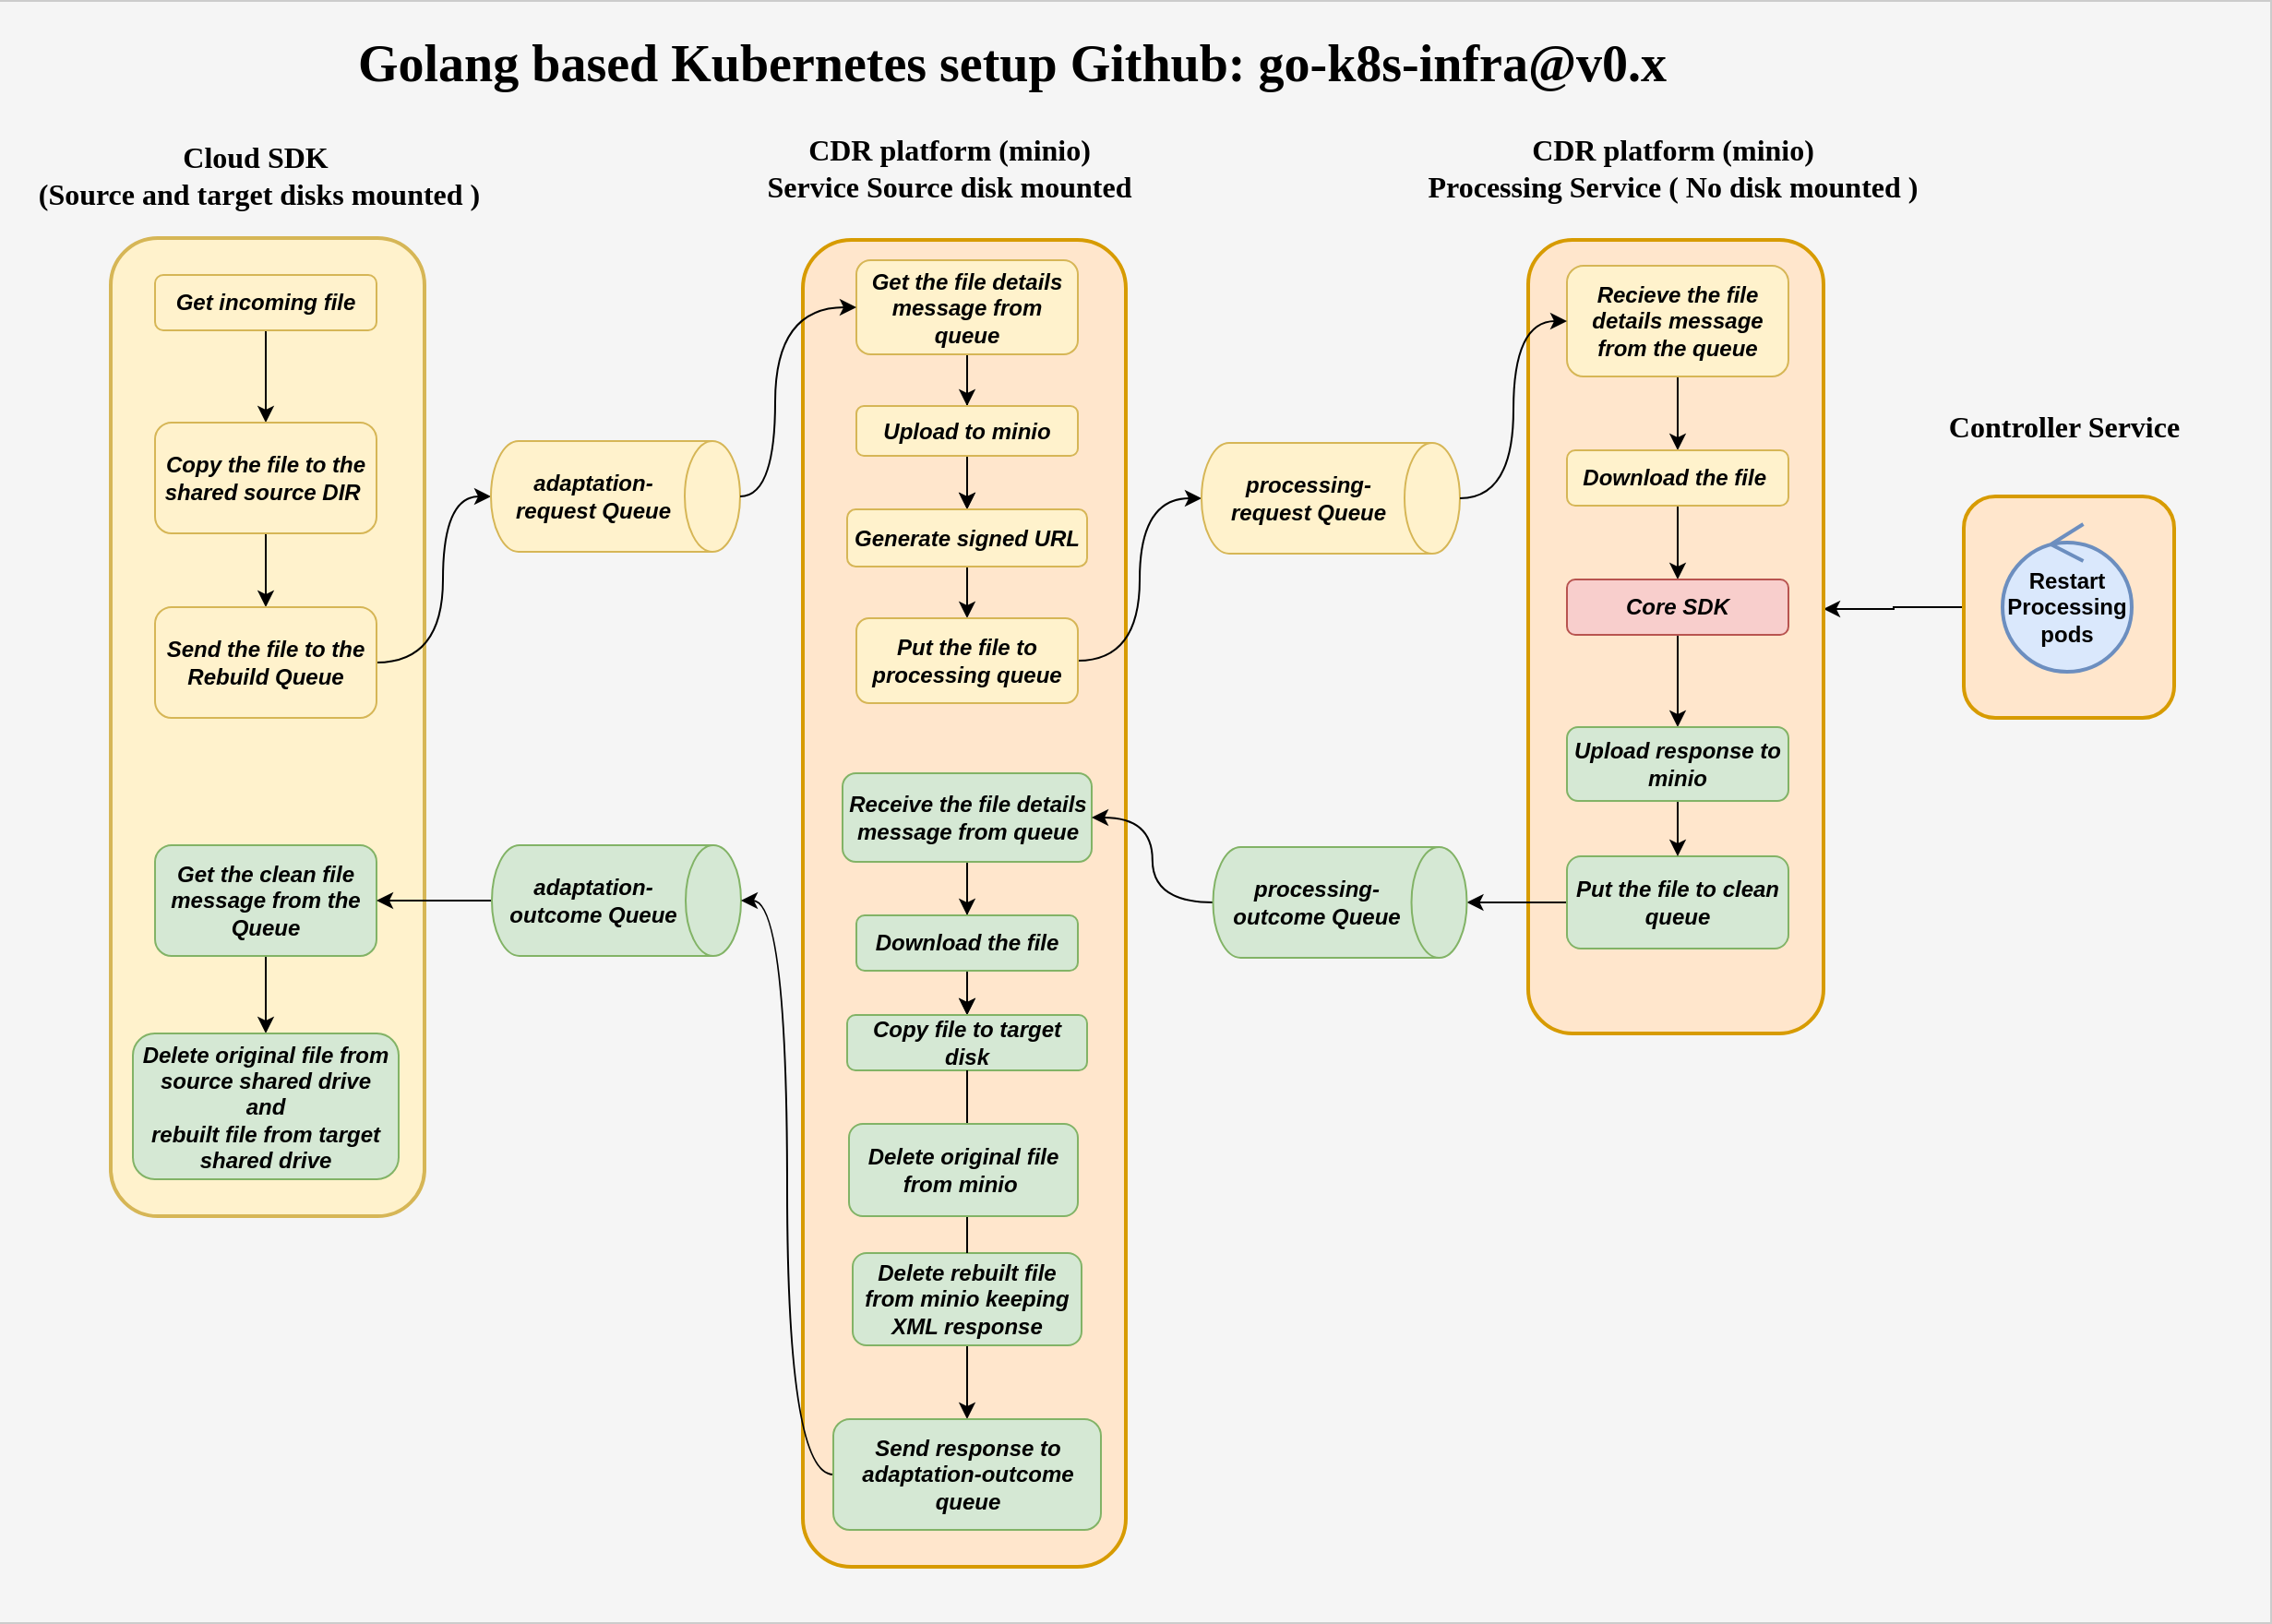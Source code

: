 <mxfile version="14.6.13" type="device"><diagram id="OUAB6stlO3h3QkFjpMtZ" name="Page-1"><mxGraphModel dx="2270" dy="823" grid="1" gridSize="10" guides="1" tooltips="1" connect="1" arrows="1" fold="1" page="1" pageScale="1" pageWidth="850" pageHeight="1100" background="#CCCCCC" math="0" shadow="0"><root><mxCell id="0"/><mxCell id="1" parent="0"/><mxCell id="8nz4fsZNWgNRAmKSpirQ-5" value="" style="whiteSpace=wrap;html=1;direction=south;rounded=0;fontSize=16;fontStyle=1;fillColor=#f5f5f5;fontColor=#333333;strokeColor=none;" parent="1" vertex="1"><mxGeometry x="-620" y="12" width="1230" height="878" as="geometry"/></mxCell><mxCell id="ihkriPqbjsbeXzbRZ3fG-43" style="edgeStyle=orthogonalEdgeStyle;rounded=0;orthogonalLoop=1;jettySize=auto;html=1;exitX=0.5;exitY=1;exitDx=0;exitDy=0;entryX=0.465;entryY=0;entryDx=0;entryDy=0;entryPerimeter=0;" parent="1" source="8nz4fsZNWgNRAmKSpirQ-2" target="aMTZvYFQ-nULHS5TjH6o-54" edge="1"><mxGeometry relative="1" as="geometry"/></mxCell><mxCell id="8nz4fsZNWgNRAmKSpirQ-2" value="" style="whiteSpace=wrap;html=1;direction=south;rounded=1;strokeWidth=2;fillColor=#ffe6cc;strokeColor=#d79b00;" parent="1" vertex="1"><mxGeometry x="444" y="280" width="114" height="120" as="geometry"/></mxCell><mxCell id="aMTZvYFQ-nULHS5TjH6o-3" value="" style="whiteSpace=wrap;html=1;direction=south;rounded=1;strokeWidth=2;fillColor=#fff2cc;strokeColor=#d6b656;" parent="1" vertex="1"><mxGeometry x="-560" y="140" width="170" height="530" as="geometry"/></mxCell><mxCell id="aMTZvYFQ-nULHS5TjH6o-39" style="edgeStyle=orthogonalEdgeStyle;orthogonalLoop=1;jettySize=auto;html=1;curved=1;" parent="1" source="aMTZvYFQ-nULHS5TjH6o-4" target="aMTZvYFQ-nULHS5TjH6o-5" edge="1"><mxGeometry relative="1" as="geometry"/></mxCell><mxCell id="aMTZvYFQ-nULHS5TjH6o-4" value="Get incoming file" style="whiteSpace=wrap;html=1;fillColor=#fff2cc;strokeColor=#d6b656;labelBackgroundColor=none;fontStyle=3;fontFamily=Helvetica;rounded=1;" parent="1" vertex="1"><mxGeometry x="-536" y="160" width="120" height="30" as="geometry"/></mxCell><mxCell id="aMTZvYFQ-nULHS5TjH6o-40" value="" style="edgeStyle=orthogonalEdgeStyle;orthogonalLoop=1;jettySize=auto;html=1;curved=1;" parent="1" source="aMTZvYFQ-nULHS5TjH6o-5" target="aMTZvYFQ-nULHS5TjH6o-6" edge="1"><mxGeometry relative="1" as="geometry"/></mxCell><mxCell id="aMTZvYFQ-nULHS5TjH6o-5" value="Copy the file to the shared source DIR&amp;nbsp;" style="whiteSpace=wrap;html=1;fillColor=#fff2cc;strokeColor=#d6b656;fontStyle=3;rounded=1;" parent="1" vertex="1"><mxGeometry x="-536" y="240" width="120" height="60" as="geometry"/></mxCell><mxCell id="aMTZvYFQ-nULHS5TjH6o-23" style="edgeStyle=orthogonalEdgeStyle;orthogonalLoop=1;jettySize=auto;html=1;entryX=0.5;entryY=1;entryDx=0;entryDy=0;entryPerimeter=0;curved=1;" parent="1" source="aMTZvYFQ-nULHS5TjH6o-6" target="aMTZvYFQ-nULHS5TjH6o-21" edge="1"><mxGeometry relative="1" as="geometry"><Array as="points"><mxPoint x="-380" y="370"/><mxPoint x="-380" y="280"/></Array></mxGeometry></mxCell><mxCell id="aMTZvYFQ-nULHS5TjH6o-6" value="Send the file to the Rebuild Queue" style="whiteSpace=wrap;html=1;fillColor=#fff2cc;strokeColor=#d6b656;fontStyle=3;rounded=1;" parent="1" vertex="1"><mxGeometry x="-536" y="340" width="120" height="60" as="geometry"/></mxCell><mxCell id="m2C8zN0oO2I93X0g8RD5-5" style="edgeStyle=orthogonalEdgeStyle;rounded=0;orthogonalLoop=1;jettySize=auto;html=1;entryX=0.5;entryY=0;entryDx=0;entryDy=0;" parent="1" source="aMTZvYFQ-nULHS5TjH6o-8" target="m2C8zN0oO2I93X0g8RD5-2" edge="1"><mxGeometry relative="1" as="geometry"/></mxCell><mxCell id="aMTZvYFQ-nULHS5TjH6o-8" value="Get the clean file message from the Queue" style="whiteSpace=wrap;html=1;fillColor=#d5e8d4;strokeColor=#82b366;fontStyle=3;rounded=1;" parent="1" vertex="1"><mxGeometry x="-536" y="469" width="120" height="60" as="geometry"/></mxCell><mxCell id="aMTZvYFQ-nULHS5TjH6o-9" value="" style="endArrow=classic;html=1;curved=1;strokeColor=none;" parent="1" edge="1"><mxGeometry width="50" height="50" relative="1" as="geometry"><mxPoint x="-230" y="300" as="sourcePoint"/><mxPoint x="-180" y="250" as="targetPoint"/></mxGeometry></mxCell><mxCell id="aMTZvYFQ-nULHS5TjH6o-21" value="adaptation-request Queue" style="shape=cylinder3;whiteSpace=wrap;html=1;boundedLbl=1;backgroundOutline=1;size=15;direction=south;fillColor=#fff2cc;strokeColor=#d6b656;fontStyle=3;rounded=1;" parent="1" vertex="1"><mxGeometry x="-354" y="250" width="135" height="60" as="geometry"/></mxCell><mxCell id="aMTZvYFQ-nULHS5TjH6o-24" value="" style="whiteSpace=wrap;html=1;direction=south;rounded=1;sketch=0;strokeWidth=2;fillColor=#ffe6cc;strokeColor=#d79b00;" parent="1" vertex="1"><mxGeometry x="-185" y="141" width="175" height="719" as="geometry"/></mxCell><mxCell id="aMTZvYFQ-nULHS5TjH6o-47" value="" style="edgeStyle=orthogonalEdgeStyle;orthogonalLoop=1;jettySize=auto;html=1;curved=1;" parent="1" source="aMTZvYFQ-nULHS5TjH6o-26" target="aMTZvYFQ-nULHS5TjH6o-30" edge="1"><mxGeometry relative="1" as="geometry"/></mxCell><mxCell id="ihkriPqbjsbeXzbRZ3fG-4" value="" style="edgeStyle=orthogonalEdgeStyle;rounded=0;orthogonalLoop=1;jettySize=auto;html=1;" parent="1" source="aMTZvYFQ-nULHS5TjH6o-26" target="aMTZvYFQ-nULHS5TjH6o-27" edge="1"><mxGeometry relative="1" as="geometry"/></mxCell><mxCell id="aMTZvYFQ-nULHS5TjH6o-26" value="Get the file details message from queue" style="whiteSpace=wrap;html=1;fillColor=#fff2cc;strokeColor=#d6b656;fontStyle=3;rounded=1;" parent="1" vertex="1"><mxGeometry x="-156" y="152" width="120" height="51" as="geometry"/></mxCell><mxCell id="aMTZvYFQ-nULHS5TjH6o-43" value="" style="edgeStyle=orthogonalEdgeStyle;orthogonalLoop=1;jettySize=auto;html=1;curved=1;" parent="1" source="aMTZvYFQ-nULHS5TjH6o-27" target="aMTZvYFQ-nULHS5TjH6o-30" edge="1"><mxGeometry relative="1" as="geometry"/></mxCell><mxCell id="aMTZvYFQ-nULHS5TjH6o-27" value="Upload to minio" style="whiteSpace=wrap;html=1;fillColor=#fff2cc;strokeColor=#d6b656;fontStyle=3;rounded=1;" parent="1" vertex="1"><mxGeometry x="-156" y="231" width="120" height="27" as="geometry"/></mxCell><mxCell id="aMTZvYFQ-nULHS5TjH6o-44" value="" style="edgeStyle=orthogonalEdgeStyle;orthogonalLoop=1;jettySize=auto;html=1;curved=1;" parent="1" source="aMTZvYFQ-nULHS5TjH6o-30" target="aMTZvYFQ-nULHS5TjH6o-31" edge="1"><mxGeometry relative="1" as="geometry"/></mxCell><mxCell id="aMTZvYFQ-nULHS5TjH6o-30" value="Generate signed URL" style="whiteSpace=wrap;html=1;fillColor=#fff2cc;strokeColor=#d6b656;fontStyle=3;rounded=1;" parent="1" vertex="1"><mxGeometry x="-161" y="287" width="130" height="31" as="geometry"/></mxCell><mxCell id="ihkriPqbjsbeXzbRZ3fG-46" style="edgeStyle=orthogonalEdgeStyle;curved=1;orthogonalLoop=1;jettySize=auto;html=1;exitX=1;exitY=0.5;exitDx=0;exitDy=0;entryX=0.5;entryY=1;entryDx=0;entryDy=0;entryPerimeter=0;" parent="1" source="aMTZvYFQ-nULHS5TjH6o-31" target="aMTZvYFQ-nULHS5TjH6o-48" edge="1"><mxGeometry relative="1" as="geometry"/></mxCell><mxCell id="aMTZvYFQ-nULHS5TjH6o-31" value="Put the file to processing queue" style="whiteSpace=wrap;html=1;fillColor=#fff2cc;strokeColor=#d6b656;fontStyle=3;rounded=1;" parent="1" vertex="1"><mxGeometry x="-156" y="346" width="120" height="46" as="geometry"/></mxCell><mxCell id="aMTZvYFQ-nULHS5TjH6o-48" value="processing-request Queue" style="shape=cylinder3;whiteSpace=wrap;html=1;boundedLbl=1;backgroundOutline=1;size=15;direction=south;fillColor=#fff2cc;strokeColor=#d6b656;fontStyle=3;rounded=1;" parent="1" vertex="1"><mxGeometry x="31" y="251" width="140" height="60" as="geometry"/></mxCell><mxCell id="ihkriPqbjsbeXzbRZ3fG-21" style="edgeStyle=orthogonalEdgeStyle;curved=1;orthogonalLoop=1;jettySize=auto;html=1;exitX=0.5;exitY=1;exitDx=0;exitDy=0;exitPerimeter=0;entryX=1;entryY=0.5;entryDx=0;entryDy=0;" parent="1" source="aMTZvYFQ-nULHS5TjH6o-52" target="aMTZvYFQ-nULHS5TjH6o-8" edge="1"><mxGeometry relative="1" as="geometry"/></mxCell><mxCell id="aMTZvYFQ-nULHS5TjH6o-52" value="adaptation-outcome Queue" style="shape=cylinder3;whiteSpace=wrap;html=1;boundedLbl=1;backgroundOutline=1;size=15;direction=south;fillColor=#d5e8d4;strokeColor=#82b366;rounded=1;fontStyle=3" parent="1" vertex="1"><mxGeometry x="-353.5" y="469" width="135" height="60" as="geometry"/></mxCell><mxCell id="aMTZvYFQ-nULHS5TjH6o-54" value="" style="whiteSpace=wrap;html=1;direction=south;rounded=1;strokeWidth=2;fillColor=#ffe6cc;strokeColor=#d79b00;" parent="1" vertex="1"><mxGeometry x="208" y="141" width="160" height="430" as="geometry"/></mxCell><mxCell id="ihkriPqbjsbeXzbRZ3fG-32" style="edgeStyle=orthogonalEdgeStyle;curved=1;orthogonalLoop=1;jettySize=auto;html=1;exitX=0.5;exitY=1;exitDx=0;exitDy=0;entryX=0.5;entryY=0;entryDx=0;entryDy=0;" parent="1" source="aMTZvYFQ-nULHS5TjH6o-55" target="aMTZvYFQ-nULHS5TjH6o-56" edge="1"><mxGeometry relative="1" as="geometry"/></mxCell><mxCell id="aMTZvYFQ-nULHS5TjH6o-55" value="Recieve the file details message from the queue" style="whiteSpace=wrap;html=1;fillColor=#fff2cc;strokeColor=#d6b656;fontStyle=3;rounded=1;" parent="1" vertex="1"><mxGeometry x="229" y="155" width="120" height="60" as="geometry"/></mxCell><mxCell id="ihkriPqbjsbeXzbRZ3fG-33" style="edgeStyle=orthogonalEdgeStyle;curved=1;orthogonalLoop=1;jettySize=auto;html=1;exitX=0.5;exitY=1;exitDx=0;exitDy=0;" parent="1" source="aMTZvYFQ-nULHS5TjH6o-56" target="aMTZvYFQ-nULHS5TjH6o-57" edge="1"><mxGeometry relative="1" as="geometry"/></mxCell><mxCell id="aMTZvYFQ-nULHS5TjH6o-56" value="Download the file&amp;nbsp;" style="whiteSpace=wrap;html=1;fillColor=#fff2cc;strokeColor=#d6b656;fontStyle=3;rounded=1;" parent="1" vertex="1"><mxGeometry x="229" y="255" width="120" height="30" as="geometry"/></mxCell><mxCell id="ihkriPqbjsbeXzbRZ3fG-41" style="edgeStyle=orthogonalEdgeStyle;rounded=0;orthogonalLoop=1;jettySize=auto;html=1;exitX=0.5;exitY=1;exitDx=0;exitDy=0;" parent="1" source="aMTZvYFQ-nULHS5TjH6o-57" target="aMTZvYFQ-nULHS5TjH6o-60" edge="1"><mxGeometry relative="1" as="geometry"/></mxCell><mxCell id="aMTZvYFQ-nULHS5TjH6o-57" value="Core SDK" style="whiteSpace=wrap;html=1;fillColor=#f8cecc;strokeColor=#b85450;fontStyle=3;rounded=1;" parent="1" vertex="1"><mxGeometry x="229" y="325" width="120" height="30" as="geometry"/></mxCell><mxCell id="aMTZvYFQ-nULHS5TjH6o-78" style="edgeStyle=orthogonalEdgeStyle;orthogonalLoop=1;jettySize=auto;html=1;entryX=0.5;entryY=0;entryDx=0;entryDy=0;entryPerimeter=0;curved=1;" parent="1" source="aMTZvYFQ-nULHS5TjH6o-58" target="aMTZvYFQ-nULHS5TjH6o-67" edge="1"><mxGeometry relative="1" as="geometry"/></mxCell><mxCell id="aMTZvYFQ-nULHS5TjH6o-58" value="Put the file to clean queue" style="whiteSpace=wrap;html=1;fillColor=#d5e8d4;strokeColor=#82b366;fontStyle=3;labelBorderColor=none;rounded=1;" parent="1" vertex="1"><mxGeometry x="229" y="475" width="120" height="50" as="geometry"/></mxCell><mxCell id="aMTZvYFQ-nULHS5TjH6o-82" value="" style="edgeStyle=orthogonalEdgeStyle;orthogonalLoop=1;jettySize=auto;html=1;curved=1;" parent="1" source="aMTZvYFQ-nULHS5TjH6o-60" target="aMTZvYFQ-nULHS5TjH6o-58" edge="1"><mxGeometry relative="1" as="geometry"/></mxCell><mxCell id="aMTZvYFQ-nULHS5TjH6o-60" value="Upload response to minio" style="whiteSpace=wrap;html=1;fillColor=#d5e8d4;strokeColor=#82b366;fontStyle=3;rounded=1;" parent="1" vertex="1"><mxGeometry x="229" y="405" width="120" height="40" as="geometry"/></mxCell><mxCell id="aMTZvYFQ-nULHS5TjH6o-61" style="edgeStyle=orthogonalEdgeStyle;orthogonalLoop=1;jettySize=auto;html=1;exitX=1;exitY=0.5;exitDx=0;exitDy=0;curved=1;" parent="1" source="aMTZvYFQ-nULHS5TjH6o-54" target="aMTZvYFQ-nULHS5TjH6o-54" edge="1"><mxGeometry relative="1" as="geometry"/></mxCell><mxCell id="ihkriPqbjsbeXzbRZ3fG-26" style="edgeStyle=orthogonalEdgeStyle;curved=1;orthogonalLoop=1;jettySize=auto;html=1;exitX=0.5;exitY=1;exitDx=0;exitDy=0;entryX=0.5;entryY=0;entryDx=0;entryDy=0;" parent="1" source="aMTZvYFQ-nULHS5TjH6o-63" target="aMTZvYFQ-nULHS5TjH6o-64" edge="1"><mxGeometry relative="1" as="geometry"/></mxCell><mxCell id="y68MqqHQafVXvjBGqz5u-3" value="" style="edgeStyle=orthogonalEdgeStyle;rounded=0;orthogonalLoop=1;jettySize=auto;html=1;" parent="1" source="aMTZvYFQ-nULHS5TjH6o-63" target="aMTZvYFQ-nULHS5TjH6o-65" edge="1"><mxGeometry relative="1" as="geometry"/></mxCell><mxCell id="aMTZvYFQ-nULHS5TjH6o-63" value="Receive the file details message from queue" style="whiteSpace=wrap;html=1;fillColor=#d5e8d4;strokeColor=#82b366;fontStyle=3;rounded=1;" parent="1" vertex="1"><mxGeometry x="-163.5" y="430" width="135" height="48" as="geometry"/></mxCell><mxCell id="aMTZvYFQ-nULHS5TjH6o-74" value="" style="edgeStyle=orthogonalEdgeStyle;orthogonalLoop=1;jettySize=auto;html=1;curved=1;" parent="1" source="aMTZvYFQ-nULHS5TjH6o-64" target="aMTZvYFQ-nULHS5TjH6o-65" edge="1"><mxGeometry relative="1" as="geometry"/></mxCell><mxCell id="aMTZvYFQ-nULHS5TjH6o-64" value="Download the file" style="whiteSpace=wrap;html=1;fillColor=#d5e8d4;strokeColor=#82b366;fontStyle=3;rounded=1;" parent="1" vertex="1"><mxGeometry x="-156" y="507" width="120" height="30" as="geometry"/></mxCell><mxCell id="aMTZvYFQ-nULHS5TjH6o-76" value="" style="edgeStyle=orthogonalEdgeStyle;orthogonalLoop=1;jettySize=auto;html=1;curved=1;startArrow=none;" parent="1" source="y68MqqHQafVXvjBGqz5u-1" target="aMTZvYFQ-nULHS5TjH6o-66" edge="1"><mxGeometry relative="1" as="geometry"/></mxCell><mxCell id="aMTZvYFQ-nULHS5TjH6o-65" value="Copy file to target disk" style="whiteSpace=wrap;html=1;fillColor=#d5e8d4;strokeColor=#82b366;fontStyle=3;rounded=1;" parent="1" vertex="1"><mxGeometry x="-161" y="561" width="130" height="30" as="geometry"/></mxCell><mxCell id="ihkriPqbjsbeXzbRZ3fG-27" style="edgeStyle=orthogonalEdgeStyle;curved=1;orthogonalLoop=1;jettySize=auto;html=1;exitX=0;exitY=0.5;exitDx=0;exitDy=0;entryX=0.5;entryY=0;entryDx=0;entryDy=0;entryPerimeter=0;" parent="1" source="aMTZvYFQ-nULHS5TjH6o-66" target="aMTZvYFQ-nULHS5TjH6o-52" edge="1"><mxGeometry relative="1" as="geometry"/></mxCell><mxCell id="aMTZvYFQ-nULHS5TjH6o-66" value="Send response to adaptation-outcome queue" style="whiteSpace=wrap;html=1;fillColor=#d5e8d4;strokeColor=#82b366;fontStyle=3;rounded=1;" parent="1" vertex="1"><mxGeometry x="-168.5" y="780" width="145" height="60" as="geometry"/></mxCell><mxCell id="ihkriPqbjsbeXzbRZ3fG-47" style="edgeStyle=orthogonalEdgeStyle;curved=1;orthogonalLoop=1;jettySize=auto;html=1;exitX=0.5;exitY=1;exitDx=0;exitDy=0;exitPerimeter=0;entryX=1;entryY=0.5;entryDx=0;entryDy=0;" parent="1" source="aMTZvYFQ-nULHS5TjH6o-67" target="aMTZvYFQ-nULHS5TjH6o-63" edge="1"><mxGeometry relative="1" as="geometry"/></mxCell><mxCell id="aMTZvYFQ-nULHS5TjH6o-67" value="processing-outcome Queue" style="shape=cylinder3;whiteSpace=wrap;html=1;boundedLbl=1;backgroundOutline=1;size=15;direction=south;fillColor=#d5e8d4;strokeColor=#82b366;fontStyle=3;rounded=1;" parent="1" vertex="1"><mxGeometry x="37.25" y="470" width="137.5" height="60" as="geometry"/></mxCell><mxCell id="aMTZvYFQ-nULHS5TjH6o-87" value="Cloud SDK&amp;nbsp;&lt;br&gt;(Source and target disks mounted )" style="text;html=1;align=center;verticalAlign=middle;resizable=0;points=[];autosize=1;gradientColor=none;fontFamily=Times New Roman;fontSize=16;fontStyle=1;rounded=1;" parent="1" vertex="1"><mxGeometry x="-605" y="86" width="250" height="40" as="geometry"/></mxCell><mxCell id="aMTZvYFQ-nULHS5TjH6o-88" value="CDR platform (minio)&lt;br&gt;Service Source disk mounted" style="text;html=1;align=center;verticalAlign=middle;resizable=0;points=[];autosize=1;fontSize=16;fontFamily=Times New Roman;fontStyle=1;rounded=1;" parent="1" vertex="1"><mxGeometry x="-211" y="82" width="210" height="40" as="geometry"/></mxCell><mxCell id="aMTZvYFQ-nULHS5TjH6o-89" value="CDR platform (minio)&lt;br&gt;Processing Service ( No disk mounted )" style="text;html=1;align=center;verticalAlign=middle;resizable=0;points=[];autosize=1;fontSize=16;fontFamily=Times New Roman;gradientColor=none;fontStyle=1;rounded=1;" parent="1" vertex="1"><mxGeometry x="146" y="82" width="280" height="40" as="geometry"/></mxCell><mxCell id="8nz4fsZNWgNRAmKSpirQ-1" value="&lt;b&gt;Restart&lt;br&gt;Processing&lt;br&gt;pods&lt;/b&gt;" style="ellipse;shape=umlControl;whiteSpace=wrap;html=1;fillColor=#dae8fc;strokeWidth=2;perimeterSpacing=0;strokeColor=#6c8ebf;" parent="1" vertex="1"><mxGeometry x="465" y="295" width="70" height="80" as="geometry"/></mxCell><mxCell id="8nz4fsZNWgNRAmKSpirQ-3" value="Controller Service" style="text;html=1;align=center;verticalAlign=middle;resizable=0;points=[];autosize=1;fontSize=16;fontFamily=Times New Roman;gradientColor=none;fontStyle=1;rounded=1;" parent="1" vertex="1"><mxGeometry x="428" y="232" width="140" height="20" as="geometry"/></mxCell><mxCell id="8nz4fsZNWgNRAmKSpirQ-6" value="&lt;font style=&quot;font-size: 28px&quot;&gt;Golang based Kubernetes setup Github: go-k8s-infra@v0.x&lt;/font&gt;" style="text;html=1;align=center;verticalAlign=middle;resizable=0;points=[];autosize=1;fontSize=16;fontFamily=Times New Roman;fontStyle=1;rounded=1;arcSize=0;" parent="1" vertex="1"><mxGeometry x="-432" y="30" width="720" height="30" as="geometry"/></mxCell><mxCell id="aMTZvYFQ-nULHS5TjH6o-37" style="edgeStyle=orthogonalEdgeStyle;orthogonalLoop=1;jettySize=auto;html=1;entryX=0;entryY=0.5;entryDx=0;entryDy=0;curved=1;" parent="1" source="aMTZvYFQ-nULHS5TjH6o-21" target="aMTZvYFQ-nULHS5TjH6o-26" edge="1"><mxGeometry relative="1" as="geometry"><Array as="points"><mxPoint x="-200" y="280"/><mxPoint x="-200" y="178"/></Array></mxGeometry></mxCell><mxCell id="ihkriPqbjsbeXzbRZ3fG-30" style="edgeStyle=orthogonalEdgeStyle;curved=1;orthogonalLoop=1;jettySize=auto;html=1;exitX=0.5;exitY=0;exitDx=0;exitDy=0;exitPerimeter=0;entryX=0;entryY=0.5;entryDx=0;entryDy=0;" parent="1" source="aMTZvYFQ-nULHS5TjH6o-48" target="aMTZvYFQ-nULHS5TjH6o-55" edge="1"><mxGeometry relative="1" as="geometry"/></mxCell><mxCell id="y68MqqHQafVXvjBGqz5u-1" value="Delete rebuilt file from minio keeping XML response" style="whiteSpace=wrap;html=1;fillColor=#d5e8d4;strokeColor=#82b366;fontStyle=3;rounded=1;" parent="1" vertex="1"><mxGeometry x="-158" y="690" width="124" height="50" as="geometry"/></mxCell><mxCell id="y68MqqHQafVXvjBGqz5u-2" value="" style="edgeStyle=orthogonalEdgeStyle;orthogonalLoop=1;jettySize=auto;html=1;curved=1;endArrow=none;" parent="1" source="aMTZvYFQ-nULHS5TjH6o-65" target="y68MqqHQafVXvjBGqz5u-1" edge="1"><mxGeometry relative="1" as="geometry"><mxPoint x="-96" y="591" as="sourcePoint"/><mxPoint x="-96" y="720" as="targetPoint"/></mxGeometry></mxCell><mxCell id="m2C8zN0oO2I93X0g8RD5-2" value="Delete original file from source&amp;nbsp;shared drive&lt;br&gt;and &lt;br&gt;rebuilt file from target shared drive" style="whiteSpace=wrap;html=1;fillColor=#d5e8d4;strokeColor=#82b366;fontStyle=3;rounded=1;" parent="1" vertex="1"><mxGeometry x="-548" y="571" width="144" height="79" as="geometry"/></mxCell><mxCell id="m2C8zN0oO2I93X0g8RD5-6" value="Delete original file from minio&amp;nbsp;" style="whiteSpace=wrap;html=1;fillColor=#d5e8d4;strokeColor=#82b366;fontStyle=3;rounded=1;" parent="1" vertex="1"><mxGeometry x="-160" y="620" width="124" height="50" as="geometry"/></mxCell></root></mxGraphModel></diagram></mxfile>